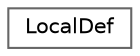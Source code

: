 digraph "Graphical Class Hierarchy"
{
 // INTERACTIVE_SVG=YES
 // LATEX_PDF_SIZE
  bgcolor="transparent";
  edge [fontname=Helvetica,fontsize=10,labelfontname=Helvetica,labelfontsize=10];
  node [fontname=Helvetica,fontsize=10,shape=box,height=0.2,width=0.4];
  rankdir="LR";
  Node0 [label="LocalDef",height=0.2,width=0.4,color="grey40", fillcolor="white", style="filled",URL="$dc/db8/class_local_def.html",tooltip="Class representing a local class definition found while generating syntax highlighted code."];
}
